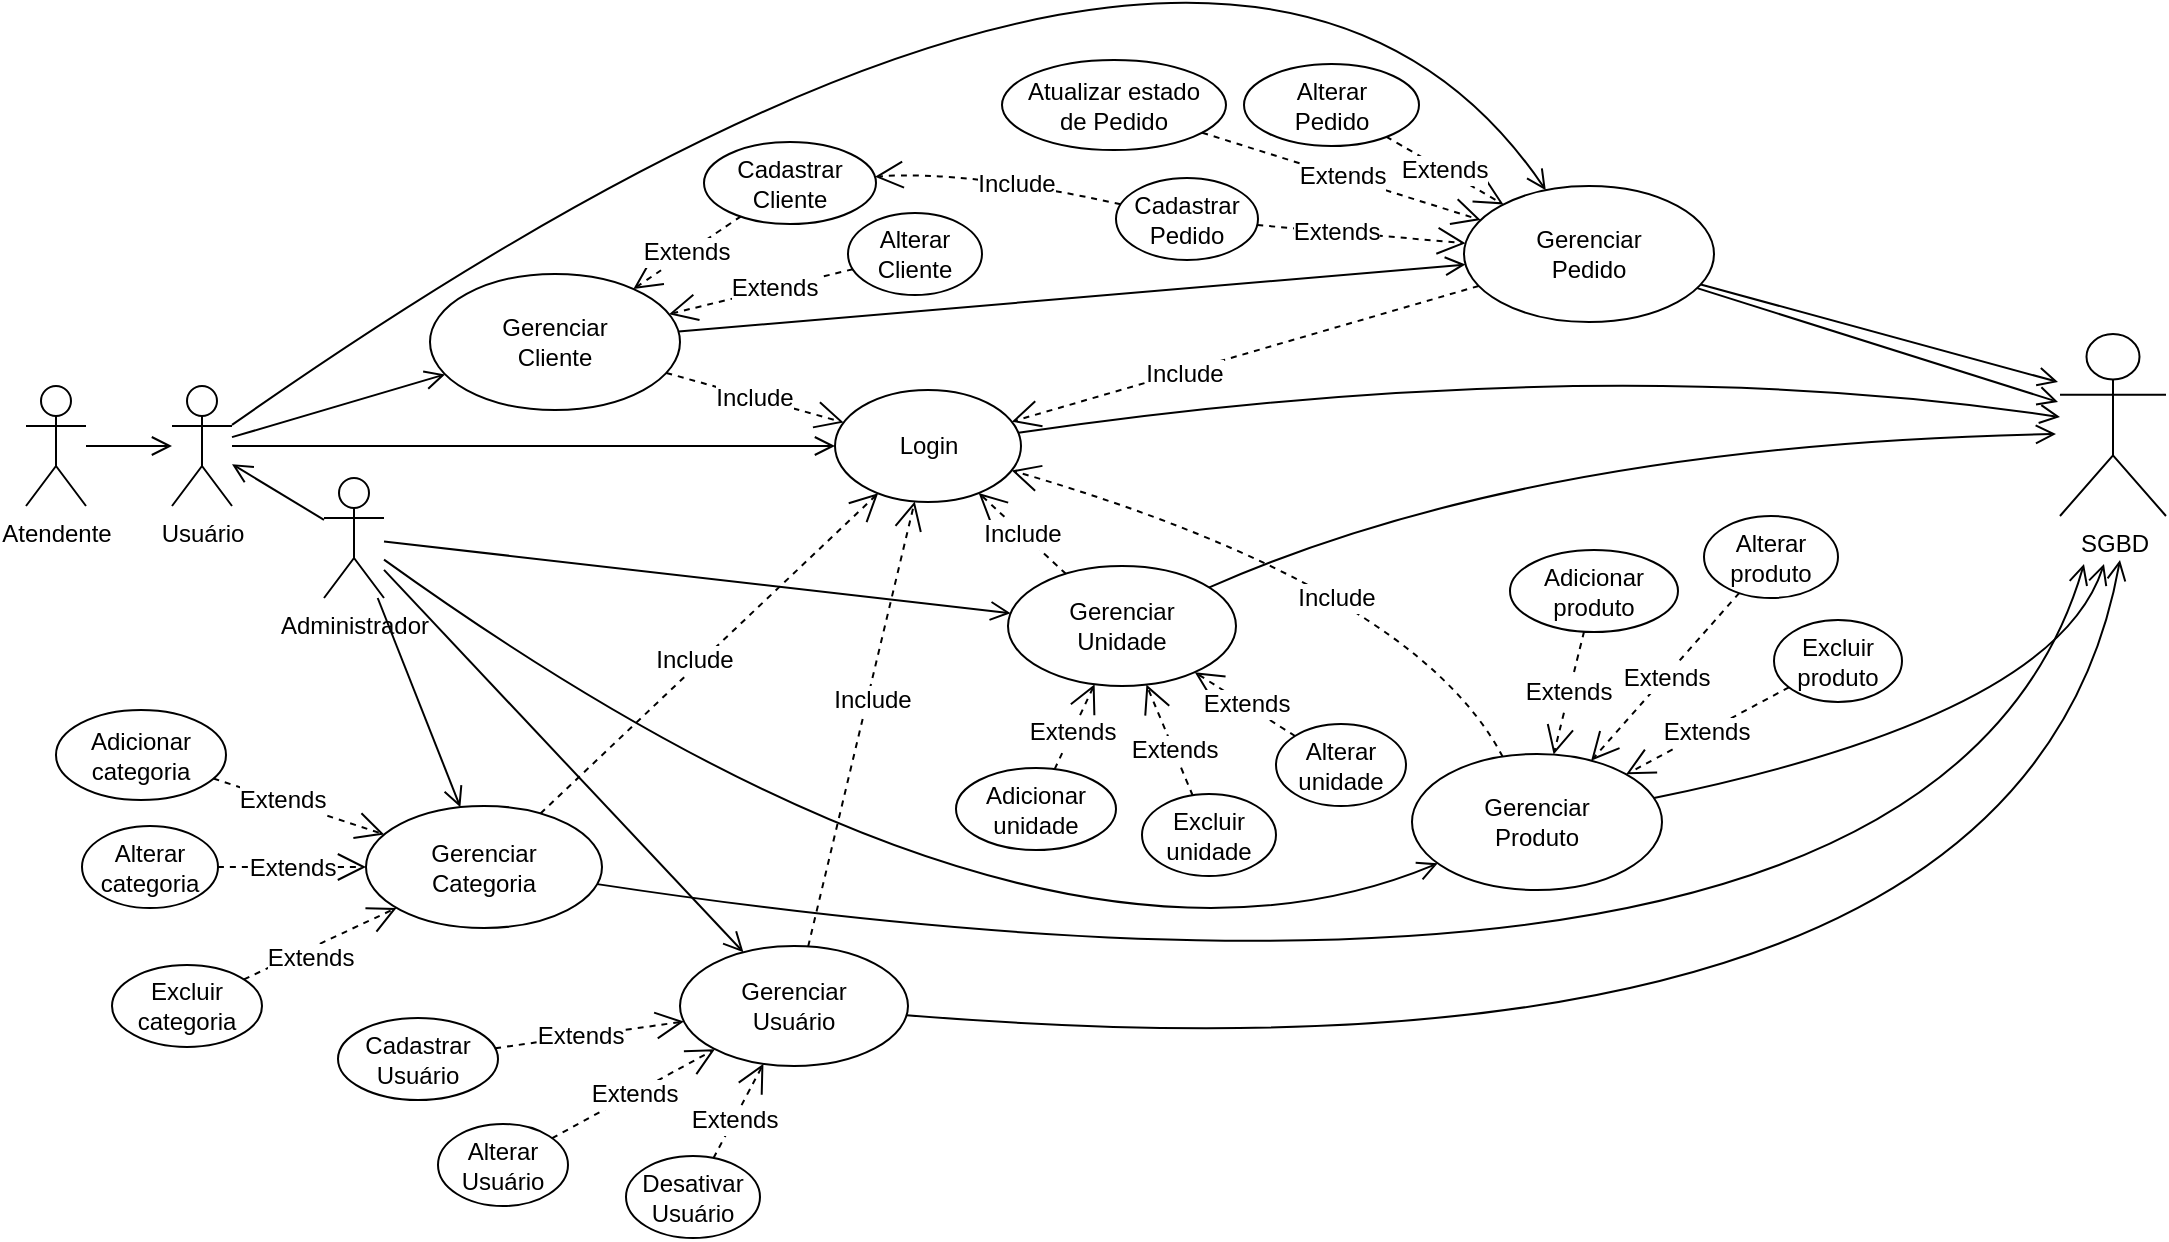 <mxfile version="26.2.2">
  <diagram name="Page-1" id="XKuFGBFuqH11n4ffUUHy">
    <mxGraphModel dx="3209" dy="2040" grid="0" gridSize="10" guides="1" tooltips="1" connect="1" arrows="1" fold="1" page="1" pageScale="1" pageWidth="1169" pageHeight="827" math="0" shadow="0">
      <root>
        <mxCell id="0" />
        <mxCell id="1" parent="0" />
        <mxCell id="M98I_Dfe5uiVffybFT3l-1" value="Atendente" style="shape=umlActor;verticalLabelPosition=bottom;verticalAlign=top;html=1;" parent="1" vertex="1">
          <mxGeometry x="-1111" y="-530" width="30" height="60" as="geometry" />
        </mxCell>
        <mxCell id="M98I_Dfe5uiVffybFT3l-3" value="Usuário&lt;div&gt;&lt;br&gt;&lt;/div&gt;" style="shape=umlActor;verticalLabelPosition=bottom;verticalAlign=top;html=1;" parent="1" vertex="1">
          <mxGeometry x="-1038" y="-530" width="30" height="60" as="geometry" />
        </mxCell>
        <mxCell id="M98I_Dfe5uiVffybFT3l-4" value="Administrador" style="shape=umlActor;verticalLabelPosition=bottom;verticalAlign=top;html=1;" parent="1" vertex="1">
          <mxGeometry x="-962" y="-484" width="30" height="60" as="geometry" />
        </mxCell>
        <mxCell id="M98I_Dfe5uiVffybFT3l-5" value="&lt;div&gt;SGBD&lt;/div&gt;" style="shape=umlActor;verticalLabelPosition=bottom;verticalAlign=top;html=1;" parent="1" vertex="1">
          <mxGeometry x="-94" y="-556" width="53" height="91" as="geometry" />
        </mxCell>
        <mxCell id="M98I_Dfe5uiVffybFT3l-7" value="Login" style="ellipse;whiteSpace=wrap;html=1;" parent="1" vertex="1">
          <mxGeometry x="-706.5" y="-528" width="93" height="56" as="geometry" />
        </mxCell>
        <mxCell id="M98I_Dfe5uiVffybFT3l-10" value="Gerenciar&lt;div&gt;Produto&lt;/div&gt;" style="ellipse;whiteSpace=wrap;html=1;" parent="1" vertex="1">
          <mxGeometry x="-418" y="-346" width="125" height="68" as="geometry" />
        </mxCell>
        <mxCell id="M98I_Dfe5uiVffybFT3l-11" value="&lt;div&gt;Gerenciar&lt;br&gt;&lt;/div&gt;&lt;div&gt;Unidade&lt;/div&gt;" style="ellipse;whiteSpace=wrap;html=1;" parent="1" vertex="1">
          <mxGeometry x="-620" y="-440" width="114" height="60" as="geometry" />
        </mxCell>
        <mxCell id="M98I_Dfe5uiVffybFT3l-12" value="Gerenciar&lt;div&gt;Categoria&lt;/div&gt;" style="ellipse;whiteSpace=wrap;html=1;" parent="1" vertex="1">
          <mxGeometry x="-941" y="-320" width="118" height="61" as="geometry" />
        </mxCell>
        <mxCell id="M98I_Dfe5uiVffybFT3l-16" value="Include" style="endArrow=open;endSize=12;dashed=1;html=1;rounded=0;fontSize=12;curved=1;" parent="1" source="M98I_Dfe5uiVffybFT3l-11" target="M98I_Dfe5uiVffybFT3l-7" edge="1">
          <mxGeometry x="-0.001" width="160" relative="1" as="geometry">
            <mxPoint x="-714" y="-508" as="sourcePoint" />
            <mxPoint x="-794.5" y="-417" as="targetPoint" />
            <mxPoint as="offset" />
          </mxGeometry>
        </mxCell>
        <mxCell id="M98I_Dfe5uiVffybFT3l-18" value="Include" style="endArrow=open;endSize=12;dashed=1;html=1;rounded=0;fontSize=12;curved=1;bendable=1;" parent="1" source="M98I_Dfe5uiVffybFT3l-10" target="M98I_Dfe5uiVffybFT3l-7" edge="1">
          <mxGeometry x="-0.139" y="16" width="160" relative="1" as="geometry">
            <mxPoint x="-670" y="-548" as="sourcePoint" />
            <mxPoint x="-780" y="-602" as="targetPoint" />
            <mxPoint as="offset" />
            <Array as="points">
              <mxPoint x="-417" y="-429" />
            </Array>
          </mxGeometry>
        </mxCell>
        <mxCell id="M98I_Dfe5uiVffybFT3l-19" value="Include" style="endArrow=open;endSize=12;dashed=1;html=1;rounded=0;fontSize=12;" parent="1" source="M98I_Dfe5uiVffybFT3l-12" target="M98I_Dfe5uiVffybFT3l-7" edge="1">
          <mxGeometry x="-0.073" y="3" width="160" relative="1" as="geometry">
            <mxPoint x="-456" y="-424" as="sourcePoint" />
            <mxPoint x="-416" y="-358" as="targetPoint" />
            <mxPoint as="offset" />
          </mxGeometry>
        </mxCell>
        <mxCell id="M98I_Dfe5uiVffybFT3l-20" value="Adicionar&lt;div&gt;produto&lt;/div&gt;" style="ellipse;whiteSpace=wrap;html=1;" parent="1" vertex="1">
          <mxGeometry x="-369" y="-448" width="84" height="41" as="geometry" />
        </mxCell>
        <mxCell id="M98I_Dfe5uiVffybFT3l-21" value="Extends" style="endArrow=open;endSize=12;dashed=1;html=1;rounded=0;fontSize=12;curved=1;" parent="1" source="M98I_Dfe5uiVffybFT3l-20" target="M98I_Dfe5uiVffybFT3l-10" edge="1">
          <mxGeometry x="-0.001" width="160" relative="1" as="geometry">
            <mxPoint x="-383.5" y="-625" as="sourcePoint" />
            <mxPoint x="-526.5" y="-605" as="targetPoint" />
            <mxPoint as="offset" />
          </mxGeometry>
        </mxCell>
        <mxCell id="M98I_Dfe5uiVffybFT3l-22" value="Alterar&lt;div&gt;&lt;span style=&quot;background-color: initial;&quot;&gt;produto&lt;/span&gt;&lt;/div&gt;" style="ellipse;whiteSpace=wrap;html=1;" parent="1" vertex="1">
          <mxGeometry x="-272" y="-465" width="67" height="41" as="geometry" />
        </mxCell>
        <mxCell id="M98I_Dfe5uiVffybFT3l-23" value="Extends" style="endArrow=open;endSize=12;dashed=1;html=1;rounded=0;fontSize=12;curved=1;" parent="1" source="M98I_Dfe5uiVffybFT3l-22" target="M98I_Dfe5uiVffybFT3l-10" edge="1">
          <mxGeometry x="-0.001" width="160" relative="1" as="geometry">
            <mxPoint x="-306.5" y="-554" as="sourcePoint" />
            <mxPoint x="-453.5" y="-536" as="targetPoint" />
            <mxPoint as="offset" />
          </mxGeometry>
        </mxCell>
        <mxCell id="M98I_Dfe5uiVffybFT3l-24" value="Excluir&lt;div&gt;&lt;span style=&quot;background-color: initial;&quot;&gt;produto&lt;/span&gt;&lt;/div&gt;" style="ellipse;whiteSpace=wrap;html=1;" parent="1" vertex="1">
          <mxGeometry x="-237" y="-413" width="64" height="41" as="geometry" />
        </mxCell>
        <mxCell id="M98I_Dfe5uiVffybFT3l-25" value="Extends" style="endArrow=open;endSize=12;dashed=1;html=1;rounded=0;fontSize=12;curved=1;" parent="1" source="M98I_Dfe5uiVffybFT3l-24" target="M98I_Dfe5uiVffybFT3l-10" edge="1">
          <mxGeometry x="0.003" width="160" relative="1" as="geometry">
            <mxPoint x="-281.5" y="-514.5" as="sourcePoint" />
            <mxPoint x="-428.5" y="-496.5" as="targetPoint" />
            <mxPoint as="offset" />
          </mxGeometry>
        </mxCell>
        <mxCell id="M98I_Dfe5uiVffybFT3l-26" value="Adicionar&lt;div&gt;categoria&lt;/div&gt;" style="ellipse;whiteSpace=wrap;html=1;" parent="1" vertex="1">
          <mxGeometry x="-1096" y="-368" width="85" height="45" as="geometry" />
        </mxCell>
        <mxCell id="M98I_Dfe5uiVffybFT3l-27" value="Extends" style="endArrow=open;endSize=12;dashed=1;html=1;rounded=0;fontSize=12;curved=1;" parent="1" source="M98I_Dfe5uiVffybFT3l-26" target="M98I_Dfe5uiVffybFT3l-12" edge="1">
          <mxGeometry x="-0.203" width="160" relative="1" as="geometry">
            <mxPoint x="-488" y="9" as="sourcePoint" />
            <mxPoint x="-587" y="128" as="targetPoint" />
            <mxPoint as="offset" />
          </mxGeometry>
        </mxCell>
        <mxCell id="M98I_Dfe5uiVffybFT3l-28" value="Alterar&lt;div&gt;categoria&lt;/div&gt;" style="ellipse;whiteSpace=wrap;html=1;" parent="1" vertex="1">
          <mxGeometry x="-1083" y="-310" width="68" height="41" as="geometry" />
        </mxCell>
        <mxCell id="M98I_Dfe5uiVffybFT3l-29" value="Extends" style="endArrow=open;endSize=12;dashed=1;html=1;rounded=0;fontSize=12;curved=1;" parent="1" source="M98I_Dfe5uiVffybFT3l-28" target="M98I_Dfe5uiVffybFT3l-12" edge="1">
          <mxGeometry x="-0.001" width="160" relative="1" as="geometry">
            <mxPoint x="-411" y="80" as="sourcePoint" />
            <mxPoint x="-565" y="134" as="targetPoint" />
            <mxPoint as="offset" />
          </mxGeometry>
        </mxCell>
        <mxCell id="M98I_Dfe5uiVffybFT3l-30" value="Excluir&lt;div&gt;categoria&lt;/div&gt;" style="ellipse;whiteSpace=wrap;html=1;" parent="1" vertex="1">
          <mxGeometry x="-1068" y="-240.5" width="75" height="41" as="geometry" />
        </mxCell>
        <mxCell id="M98I_Dfe5uiVffybFT3l-31" value="Extends" style="endArrow=open;endSize=12;dashed=1;html=1;rounded=0;fontSize=12;curved=1;" parent="1" source="M98I_Dfe5uiVffybFT3l-30" target="M98I_Dfe5uiVffybFT3l-12" edge="1">
          <mxGeometry x="-0.179" y="-4" width="160" relative="1" as="geometry">
            <mxPoint x="-386" y="119.5" as="sourcePoint" />
            <mxPoint x="-552" y="143" as="targetPoint" />
            <mxPoint as="offset" />
          </mxGeometry>
        </mxCell>
        <mxCell id="M98I_Dfe5uiVffybFT3l-32" value="Adicionar&lt;div&gt;unidade&lt;/div&gt;" style="ellipse;whiteSpace=wrap;html=1;" parent="1" vertex="1">
          <mxGeometry x="-646" y="-339" width="80" height="41" as="geometry" />
        </mxCell>
        <mxCell id="M98I_Dfe5uiVffybFT3l-33" value="Extends" style="endArrow=open;endSize=12;dashed=1;html=1;rounded=0;fontSize=12;curved=1;" parent="1" source="M98I_Dfe5uiVffybFT3l-32" target="M98I_Dfe5uiVffybFT3l-11" edge="1">
          <mxGeometry x="-0.103" width="160" relative="1" as="geometry">
            <mxPoint x="-370" y="-373" as="sourcePoint" />
            <mxPoint x="-427" y="-397" as="targetPoint" />
            <mxPoint as="offset" />
          </mxGeometry>
        </mxCell>
        <mxCell id="M98I_Dfe5uiVffybFT3l-34" value="Extends" style="endArrow=open;endSize=12;dashed=1;html=1;rounded=0;fontSize=12;curved=1;" parent="1" source="M98I_Dfe5uiVffybFT3l-37" target="M98I_Dfe5uiVffybFT3l-11" edge="1">
          <mxGeometry x="-0.001" width="160" relative="1" as="geometry">
            <mxPoint x="-314" y="-379" as="sourcePoint" />
            <mxPoint x="-421" y="-385" as="targetPoint" />
            <mxPoint as="offset" />
          </mxGeometry>
        </mxCell>
        <mxCell id="M98I_Dfe5uiVffybFT3l-35" value="Excluir&lt;div&gt;unidade&lt;/div&gt;" style="ellipse;whiteSpace=wrap;html=1;" parent="1" vertex="1">
          <mxGeometry x="-553" y="-326" width="67" height="41" as="geometry" />
        </mxCell>
        <mxCell id="M98I_Dfe5uiVffybFT3l-36" value="Extends" style="endArrow=open;endSize=12;dashed=1;html=1;rounded=0;fontSize=12;curved=1;" parent="1" source="M98I_Dfe5uiVffybFT3l-35" target="M98I_Dfe5uiVffybFT3l-11" edge="1">
          <mxGeometry x="-0.18" width="160" relative="1" as="geometry">
            <mxPoint x="-268" y="-262.5" as="sourcePoint" />
            <mxPoint x="-433" y="-374" as="targetPoint" />
            <mxPoint as="offset" />
          </mxGeometry>
        </mxCell>
        <mxCell id="M98I_Dfe5uiVffybFT3l-37" value="Alterar&lt;div&gt;unidade&lt;/div&gt;" style="ellipse;whiteSpace=wrap;html=1;" parent="1" vertex="1">
          <mxGeometry x="-486" y="-361" width="65" height="41" as="geometry" />
        </mxCell>
        <mxCell id="M98I_Dfe5uiVffybFT3l-38" value="Cadastrar&lt;div&gt;Cliente&lt;/div&gt;" style="ellipse;whiteSpace=wrap;html=1;" parent="1" vertex="1">
          <mxGeometry x="-772" y="-652" width="86" height="41" as="geometry" />
        </mxCell>
        <mxCell id="M98I_Dfe5uiVffybFT3l-40" value="Cadastrar&lt;div&gt;Pedido&lt;/div&gt;" style="ellipse;whiteSpace=wrap;html=1;" parent="1" vertex="1">
          <mxGeometry x="-566" y="-634" width="71" height="41" as="geometry" />
        </mxCell>
        <mxCell id="M98I_Dfe5uiVffybFT3l-41" value="Extends" style="endArrow=open;endSize=12;dashed=1;html=1;rounded=0;fontSize=12;" parent="1" source="M98I_Dfe5uiVffybFT3l-40" target="M98I_Dfe5uiVffybFT3l-39" edge="1">
          <mxGeometry x="-0.238" width="160" relative="1" as="geometry">
            <mxPoint x="-256" y="-634.5" as="sourcePoint" />
            <mxPoint x="-399" y="-614.5" as="targetPoint" />
            <mxPoint as="offset" />
          </mxGeometry>
        </mxCell>
        <mxCell id="M98I_Dfe5uiVffybFT3l-42" value="Alterar&lt;div&gt;&lt;span style=&quot;background-color: initial;&quot;&gt;Pedido&lt;/span&gt;&lt;/div&gt;" style="ellipse;whiteSpace=wrap;html=1;" parent="1" vertex="1">
          <mxGeometry x="-502" y="-691" width="87.5" height="41" as="geometry" />
        </mxCell>
        <mxCell id="M98I_Dfe5uiVffybFT3l-43" value="Extends" style="endArrow=open;endSize=12;dashed=1;html=1;rounded=0;fontSize=12;curved=1;" parent="1" source="M98I_Dfe5uiVffybFT3l-42" target="M98I_Dfe5uiVffybFT3l-39" edge="1">
          <mxGeometry x="-0.001" width="160" relative="1" as="geometry">
            <mxPoint x="-179" y="-563.5" as="sourcePoint" />
            <mxPoint x="-326" y="-545.5" as="targetPoint" />
            <mxPoint as="offset" />
          </mxGeometry>
        </mxCell>
        <mxCell id="M98I_Dfe5uiVffybFT3l-48" value="Atualizar estado&lt;div&gt;de Pedido&lt;/div&gt;" style="ellipse;whiteSpace=wrap;html=1;" parent="1" vertex="1">
          <mxGeometry x="-623" y="-693" width="112" height="45" as="geometry" />
        </mxCell>
        <mxCell id="M98I_Dfe5uiVffybFT3l-55" value="Extends" style="endArrow=open;endSize=12;dashed=1;html=1;rounded=0;fontSize=12;" parent="1" source="M98I_Dfe5uiVffybFT3l-48" target="M98I_Dfe5uiVffybFT3l-39" edge="1">
          <mxGeometry x="-0.001" width="160" relative="1" as="geometry">
            <mxPoint x="-320.5" y="-640" as="sourcePoint" />
            <mxPoint x="-472.5" y="-574" as="targetPoint" />
            <mxPoint as="offset" />
          </mxGeometry>
        </mxCell>
        <mxCell id="M98I_Dfe5uiVffybFT3l-56" value="Gerenciar&lt;div&gt;Cliente&lt;/div&gt;" style="ellipse;whiteSpace=wrap;html=1;" parent="1" vertex="1">
          <mxGeometry x="-909" y="-586" width="125" height="68" as="geometry" />
        </mxCell>
        <mxCell id="M98I_Dfe5uiVffybFT3l-57" value="Extends" style="endArrow=open;endSize=12;dashed=1;html=1;rounded=0;fontSize=12;curved=1;" parent="1" source="M98I_Dfe5uiVffybFT3l-38" target="M98I_Dfe5uiVffybFT3l-56" edge="1">
          <mxGeometry x="-0.001" width="160" relative="1" as="geometry">
            <mxPoint x="-390" y="-805.5" as="sourcePoint" />
            <mxPoint x="-592" y="-776.5" as="targetPoint" />
            <mxPoint as="offset" />
          </mxGeometry>
        </mxCell>
        <mxCell id="M98I_Dfe5uiVffybFT3l-58" value="Include" style="endArrow=open;endSize=12;dashed=1;html=1;rounded=0;fontSize=12;curved=1;" parent="1" source="M98I_Dfe5uiVffybFT3l-56" target="M98I_Dfe5uiVffybFT3l-7" edge="1">
          <mxGeometry width="160" relative="1" as="geometry">
            <mxPoint x="-742" y="-758" as="sourcePoint" />
            <mxPoint x="-916" y="-711" as="targetPoint" />
          </mxGeometry>
        </mxCell>
        <mxCell id="M98I_Dfe5uiVffybFT3l-59" value="Alterar&lt;div&gt;&lt;span style=&quot;background-color: initial;&quot;&gt;Cliente&lt;/span&gt;&lt;/div&gt;" style="ellipse;whiteSpace=wrap;html=1;" parent="1" vertex="1">
          <mxGeometry x="-700" y="-616.5" width="67" height="41" as="geometry" />
        </mxCell>
        <mxCell id="M98I_Dfe5uiVffybFT3l-60" value="Extends" style="endArrow=open;endSize=12;dashed=1;html=1;rounded=0;fontSize=12;curved=1;" parent="1" source="M98I_Dfe5uiVffybFT3l-59" target="M98I_Dfe5uiVffybFT3l-56" edge="1">
          <mxGeometry x="-0.145" width="160" relative="1" as="geometry">
            <mxPoint x="-723" y="-717" as="sourcePoint" />
            <mxPoint x="-810" y="-686" as="targetPoint" />
            <mxPoint as="offset" />
          </mxGeometry>
        </mxCell>
        <mxCell id="M98I_Dfe5uiVffybFT3l-65" value="Include" style="endArrow=open;endSize=12;dashed=1;html=1;rounded=0;fontSize=12;bendable=1;editable=1;movable=1;resizable=1;rotatable=1;deletable=1;locked=0;connectable=1;strokeColor=default;" parent="1" source="M98I_Dfe5uiVffybFT3l-39" target="M98I_Dfe5uiVffybFT3l-7" edge="1">
          <mxGeometry x="0.261" y="1" width="160" relative="1" as="geometry">
            <mxPoint x="-673" y="-724" as="sourcePoint" />
            <mxPoint x="-749" y="-536" as="targetPoint" />
            <mxPoint as="offset" />
          </mxGeometry>
        </mxCell>
        <mxCell id="M98I_Dfe5uiVffybFT3l-73" value="" style="endArrow=open;html=1;rounded=0;fontSize=12;startSize=8;endSize=8;endFill=0;curved=1;" parent="1" source="M98I_Dfe5uiVffybFT3l-11" edge="1">
          <mxGeometry relative="1" as="geometry">
            <mxPoint x="-596" y="-388" as="sourcePoint" />
            <mxPoint x="-96" y="-506" as="targetPoint" />
            <Array as="points">
              <mxPoint x="-357" y="-501" />
            </Array>
          </mxGeometry>
        </mxCell>
        <mxCell id="M98I_Dfe5uiVffybFT3l-75" value="" style="endArrow=open;html=1;rounded=0;fontSize=12;startSize=8;endSize=8;endFill=0;curved=1;" parent="1" source="M98I_Dfe5uiVffybFT3l-10" edge="1">
          <mxGeometry relative="1" as="geometry">
            <mxPoint x="-371" y="-506" as="sourcePoint" />
            <mxPoint x="-72" y="-441" as="targetPoint" />
            <Array as="points">
              <mxPoint x="-97" y="-365" />
            </Array>
          </mxGeometry>
        </mxCell>
        <mxCell id="M98I_Dfe5uiVffybFT3l-78" value="" style="endArrow=open;html=1;rounded=0;fontSize=12;startSize=8;endSize=8;endFill=0;" parent="1" source="M98I_Dfe5uiVffybFT3l-39" edge="1">
          <mxGeometry relative="1" as="geometry">
            <mxPoint x="-286" y="-602" as="sourcePoint" />
            <mxPoint x="-95" y="-522" as="targetPoint" />
          </mxGeometry>
        </mxCell>
        <mxCell id="M98I_Dfe5uiVffybFT3l-80" value="" style="endArrow=open;html=1;rounded=0;fontSize=12;startSize=8;endSize=8;endFill=0;curved=1;" parent="1" source="M98I_Dfe5uiVffybFT3l-39" edge="1">
          <mxGeometry relative="1" as="geometry">
            <mxPoint x="-203" y="-746" as="sourcePoint" />
            <mxPoint x="-95" y="-532" as="targetPoint" />
            <Array as="points" />
          </mxGeometry>
        </mxCell>
        <mxCell id="M98I_Dfe5uiVffybFT3l-82" value="" style="endArrow=open;html=1;rounded=0;fontSize=12;startSize=8;endSize=8;endFill=0;curved=1;" parent="1" source="M98I_Dfe5uiVffybFT3l-7" target="M98I_Dfe5uiVffybFT3l-5" edge="1">
          <mxGeometry relative="1" as="geometry">
            <mxPoint x="-677" y="-760" as="sourcePoint" />
            <mxPoint x="75" y="-470" as="targetPoint" />
            <Array as="points">
              <mxPoint x="-325" y="-549" />
            </Array>
          </mxGeometry>
        </mxCell>
        <mxCell id="M98I_Dfe5uiVffybFT3l-83" value="" style="endArrow=open;html=1;rounded=0;fontSize=12;startSize=8;endSize=8;endFill=0;curved=1;" parent="1" source="M98I_Dfe5uiVffybFT3l-3" target="M98I_Dfe5uiVffybFT3l-7" edge="1">
          <mxGeometry relative="1" as="geometry">
            <mxPoint x="-1366" y="-647" as="sourcePoint" />
            <mxPoint x="-901" y="-673" as="targetPoint" />
          </mxGeometry>
        </mxCell>
        <mxCell id="M98I_Dfe5uiVffybFT3l-84" value="" style="endArrow=open;html=1;rounded=0;fontSize=12;startSize=8;endSize=8;endFill=0;curved=1;" parent="1" source="M98I_Dfe5uiVffybFT3l-1" target="M98I_Dfe5uiVffybFT3l-3" edge="1">
          <mxGeometry relative="1" as="geometry">
            <mxPoint x="-1280" y="-304" as="sourcePoint" />
            <mxPoint x="-980" y="-423" as="targetPoint" />
          </mxGeometry>
        </mxCell>
        <mxCell id="M98I_Dfe5uiVffybFT3l-85" value="" style="endArrow=open;html=1;rounded=0;fontSize=12;startSize=8;endSize=8;endFill=0;curved=1;" parent="1" source="M98I_Dfe5uiVffybFT3l-4" target="M98I_Dfe5uiVffybFT3l-3" edge="1">
          <mxGeometry relative="1" as="geometry">
            <mxPoint x="-1235" y="-503" as="sourcePoint" />
            <mxPoint x="-1286" y="-328" as="targetPoint" />
          </mxGeometry>
        </mxCell>
        <mxCell id="M98I_Dfe5uiVffybFT3l-89" value="" style="endArrow=open;html=1;rounded=0;fontSize=12;startSize=8;endSize=8;endFill=0;curved=1;" parent="1" source="M98I_Dfe5uiVffybFT3l-3" target="M98I_Dfe5uiVffybFT3l-56" edge="1">
          <mxGeometry relative="1" as="geometry">
            <mxPoint x="-1046" y="-634" as="sourcePoint" />
            <mxPoint x="-1248" y="-604" as="targetPoint" />
          </mxGeometry>
        </mxCell>
        <mxCell id="M98I_Dfe5uiVffybFT3l-90" value="" style="endArrow=open;html=1;rounded=0;fontSize=12;startSize=8;endSize=8;endFill=0;curved=1;" parent="1" source="M98I_Dfe5uiVffybFT3l-3" target="M98I_Dfe5uiVffybFT3l-39" edge="1">
          <mxGeometry relative="1" as="geometry">
            <mxPoint x="-1112" y="-465" as="sourcePoint" />
            <mxPoint x="-908" y="-735" as="targetPoint" />
            <Array as="points">
              <mxPoint x="-509" y="-861" />
            </Array>
          </mxGeometry>
        </mxCell>
        <mxCell id="M98I_Dfe5uiVffybFT3l-95" value="" style="endArrow=open;html=1;rounded=0;fontSize=12;startSize=8;endSize=8;endFill=0;curved=1;" parent="1" source="M98I_Dfe5uiVffybFT3l-4" target="M98I_Dfe5uiVffybFT3l-12" edge="1">
          <mxGeometry relative="1" as="geometry">
            <mxPoint x="-1101" y="-162" as="sourcePoint" />
            <mxPoint x="-637" y="-226" as="targetPoint" />
            <Array as="points" />
          </mxGeometry>
        </mxCell>
        <mxCell id="M98I_Dfe5uiVffybFT3l-96" value="" style="endArrow=open;html=1;rounded=0;fontSize=12;startSize=8;endSize=8;endFill=0;curved=1;" parent="1" source="M98I_Dfe5uiVffybFT3l-4" target="M98I_Dfe5uiVffybFT3l-11" edge="1">
          <mxGeometry relative="1" as="geometry">
            <mxPoint x="-1091" y="-322" as="sourcePoint" />
            <mxPoint x="-704" y="-199" as="targetPoint" />
          </mxGeometry>
        </mxCell>
        <mxCell id="M98I_Dfe5uiVffybFT3l-97" value="" style="endArrow=open;html=1;rounded=0;fontSize=12;startSize=8;endSize=8;endFill=0;curved=1;" parent="1" source="M98I_Dfe5uiVffybFT3l-4" target="M98I_Dfe5uiVffybFT3l-10" edge="1">
          <mxGeometry relative="1" as="geometry">
            <mxPoint x="-1091" y="-327" as="sourcePoint" />
            <mxPoint x="-903" y="-332" as="targetPoint" />
            <Array as="points">
              <mxPoint x="-605" y="-208" />
            </Array>
          </mxGeometry>
        </mxCell>
        <mxCell id="M98I_Dfe5uiVffybFT3l-98" value="Include" style="endArrow=open;endSize=12;dashed=1;html=1;rounded=0;fontSize=12;curved=1;" parent="1" source="M98I_Dfe5uiVffybFT3l-40" target="M98I_Dfe5uiVffybFT3l-38" edge="1">
          <mxGeometry x="-0.144" y="1" width="160" relative="1" as="geometry">
            <mxPoint x="-396" y="-793" as="sourcePoint" />
            <mxPoint x="-582" y="-914" as="targetPoint" />
            <mxPoint as="offset" />
            <Array as="points">
              <mxPoint x="-641" y="-638" />
            </Array>
          </mxGeometry>
        </mxCell>
        <mxCell id="M98I_Dfe5uiVffybFT3l-101" value="" style="endArrow=open;html=1;rounded=0;fontSize=12;startSize=8;endSize=8;endFill=0;curved=1;" parent="1" source="M98I_Dfe5uiVffybFT3l-12" edge="1">
          <mxGeometry relative="1" as="geometry">
            <mxPoint x="-523" y="-285" as="sourcePoint" />
            <mxPoint x="-82" y="-441" as="targetPoint" />
            <Array as="points">
              <mxPoint x="-158" y="-180" />
            </Array>
          </mxGeometry>
        </mxCell>
        <mxCell id="2QEqcZYY6lTfA5Ny0Ply-1" value="&lt;div&gt;Gerenciar&lt;br&gt;&lt;/div&gt;&lt;div&gt;Usuá&lt;span style=&quot;background-color: initial;&quot;&gt;rio&lt;/span&gt;&lt;/div&gt;" style="ellipse;whiteSpace=wrap;html=1;" parent="1" vertex="1">
          <mxGeometry x="-784" y="-250" width="114" height="60" as="geometry" />
        </mxCell>
        <mxCell id="2QEqcZYY6lTfA5Ny0Ply-2" value="Cadastrar&lt;div&gt;Usuá&lt;span style=&quot;background-color: initial;&quot;&gt;rio&lt;/span&gt;&lt;br&gt;&lt;/div&gt;" style="ellipse;whiteSpace=wrap;html=1;" parent="1" vertex="1">
          <mxGeometry x="-955" y="-214" width="80" height="41" as="geometry" />
        </mxCell>
        <mxCell id="2QEqcZYY6lTfA5Ny0Ply-3" value="Extends" style="endArrow=open;endSize=12;dashed=1;html=1;rounded=0;fontSize=12;curved=1;" parent="1" source="2QEqcZYY6lTfA5Ny0Ply-2" target="2QEqcZYY6lTfA5Ny0Ply-1" edge="1">
          <mxGeometry x="-0.103" width="160" relative="1" as="geometry">
            <mxPoint x="-322.5" y="-71" as="sourcePoint" />
            <mxPoint x="-379.5" y="-95" as="targetPoint" />
            <mxPoint as="offset" />
          </mxGeometry>
        </mxCell>
        <mxCell id="2QEqcZYY6lTfA5Ny0Ply-4" value="Extends" style="endArrow=open;endSize=12;dashed=1;html=1;rounded=0;fontSize=12;curved=1;" parent="1" source="2QEqcZYY6lTfA5Ny0Ply-7" target="2QEqcZYY6lTfA5Ny0Ply-1" edge="1">
          <mxGeometry x="-0.001" width="160" relative="1" as="geometry">
            <mxPoint x="-266.5" y="-77" as="sourcePoint" />
            <mxPoint x="-373.5" y="-83" as="targetPoint" />
            <mxPoint as="offset" />
          </mxGeometry>
        </mxCell>
        <mxCell id="2QEqcZYY6lTfA5Ny0Ply-5" value="Desativar&lt;div&gt;Usuá&lt;span style=&quot;background-color: initial;&quot;&gt;rio&lt;/span&gt;&lt;br&gt;&lt;/div&gt;" style="ellipse;whiteSpace=wrap;html=1;" parent="1" vertex="1">
          <mxGeometry x="-811" y="-145" width="67" height="41" as="geometry" />
        </mxCell>
        <mxCell id="2QEqcZYY6lTfA5Ny0Ply-6" value="Extends" style="endArrow=open;endSize=12;dashed=1;html=1;rounded=0;fontSize=12;curved=1;" parent="1" source="2QEqcZYY6lTfA5Ny0Ply-5" target="2QEqcZYY6lTfA5Ny0Ply-1" edge="1">
          <mxGeometry x="-0.18" width="160" relative="1" as="geometry">
            <mxPoint x="-220.5" y="39.5" as="sourcePoint" />
            <mxPoint x="-385.5" y="-72" as="targetPoint" />
            <mxPoint as="offset" />
          </mxGeometry>
        </mxCell>
        <mxCell id="2QEqcZYY6lTfA5Ny0Ply-7" value="Alterar&lt;div&gt;Usuá&lt;span style=&quot;background-color: initial;&quot;&gt;rio&lt;/span&gt;&lt;br&gt;&lt;/div&gt;" style="ellipse;whiteSpace=wrap;html=1;" parent="1" vertex="1">
          <mxGeometry x="-905" y="-161" width="65" height="41" as="geometry" />
        </mxCell>
        <mxCell id="2QEqcZYY6lTfA5Ny0Ply-8" value="Include" style="endArrow=open;endSize=12;dashed=1;html=1;rounded=0;fontSize=12;" parent="1" source="2QEqcZYY6lTfA5Ny0Ply-1" target="M98I_Dfe5uiVffybFT3l-7" edge="1">
          <mxGeometry x="0.114" y="-2" width="160" relative="1" as="geometry">
            <mxPoint x="-842" y="-266" as="sourcePoint" />
            <mxPoint x="-687" y="-466" as="targetPoint" />
            <mxPoint as="offset" />
          </mxGeometry>
        </mxCell>
        <mxCell id="2QEqcZYY6lTfA5Ny0Ply-9" value="" style="endArrow=open;html=1;rounded=0;fontSize=12;startSize=8;endSize=8;endFill=0;curved=1;" parent="1" source="M98I_Dfe5uiVffybFT3l-4" target="2QEqcZYY6lTfA5Ny0Ply-1" edge="1">
          <mxGeometry relative="1" as="geometry">
            <mxPoint x="-936" y="-354" as="sourcePoint" />
            <mxPoint x="-888" y="-269" as="targetPoint" />
            <Array as="points" />
          </mxGeometry>
        </mxCell>
        <mxCell id="2QEqcZYY6lTfA5Ny0Ply-10" value="" style="endArrow=open;html=1;rounded=0;fontSize=12;startSize=8;endSize=8;endFill=0;curved=1;" parent="1" source="2QEqcZYY6lTfA5Ny0Ply-1" edge="1">
          <mxGeometry relative="1" as="geometry">
            <mxPoint x="-936" y="-369" as="sourcePoint" />
            <mxPoint x="-64" y="-443" as="targetPoint" />
            <Array as="points">
              <mxPoint x="-113" y="-170" />
            </Array>
          </mxGeometry>
        </mxCell>
        <mxCell id="2QEqcZYY6lTfA5Ny0Ply-11" value="" style="endArrow=open;html=1;rounded=0;fontSize=12;startSize=8;endSize=8;endFill=0;" parent="1" source="M98I_Dfe5uiVffybFT3l-56" target="M98I_Dfe5uiVffybFT3l-39" edge="1">
          <mxGeometry relative="1" as="geometry">
            <mxPoint x="-818" y="-551" as="sourcePoint" />
            <mxPoint x="-457" y="-559" as="targetPoint" />
          </mxGeometry>
        </mxCell>
        <mxCell id="M98I_Dfe5uiVffybFT3l-39" value="Gerenciar&lt;div&gt;Pedido&lt;/div&gt;" style="ellipse;whiteSpace=wrap;html=1;" parent="1" vertex="1">
          <mxGeometry x="-392" y="-630" width="125" height="68" as="geometry" />
        </mxCell>
      </root>
    </mxGraphModel>
  </diagram>
</mxfile>
